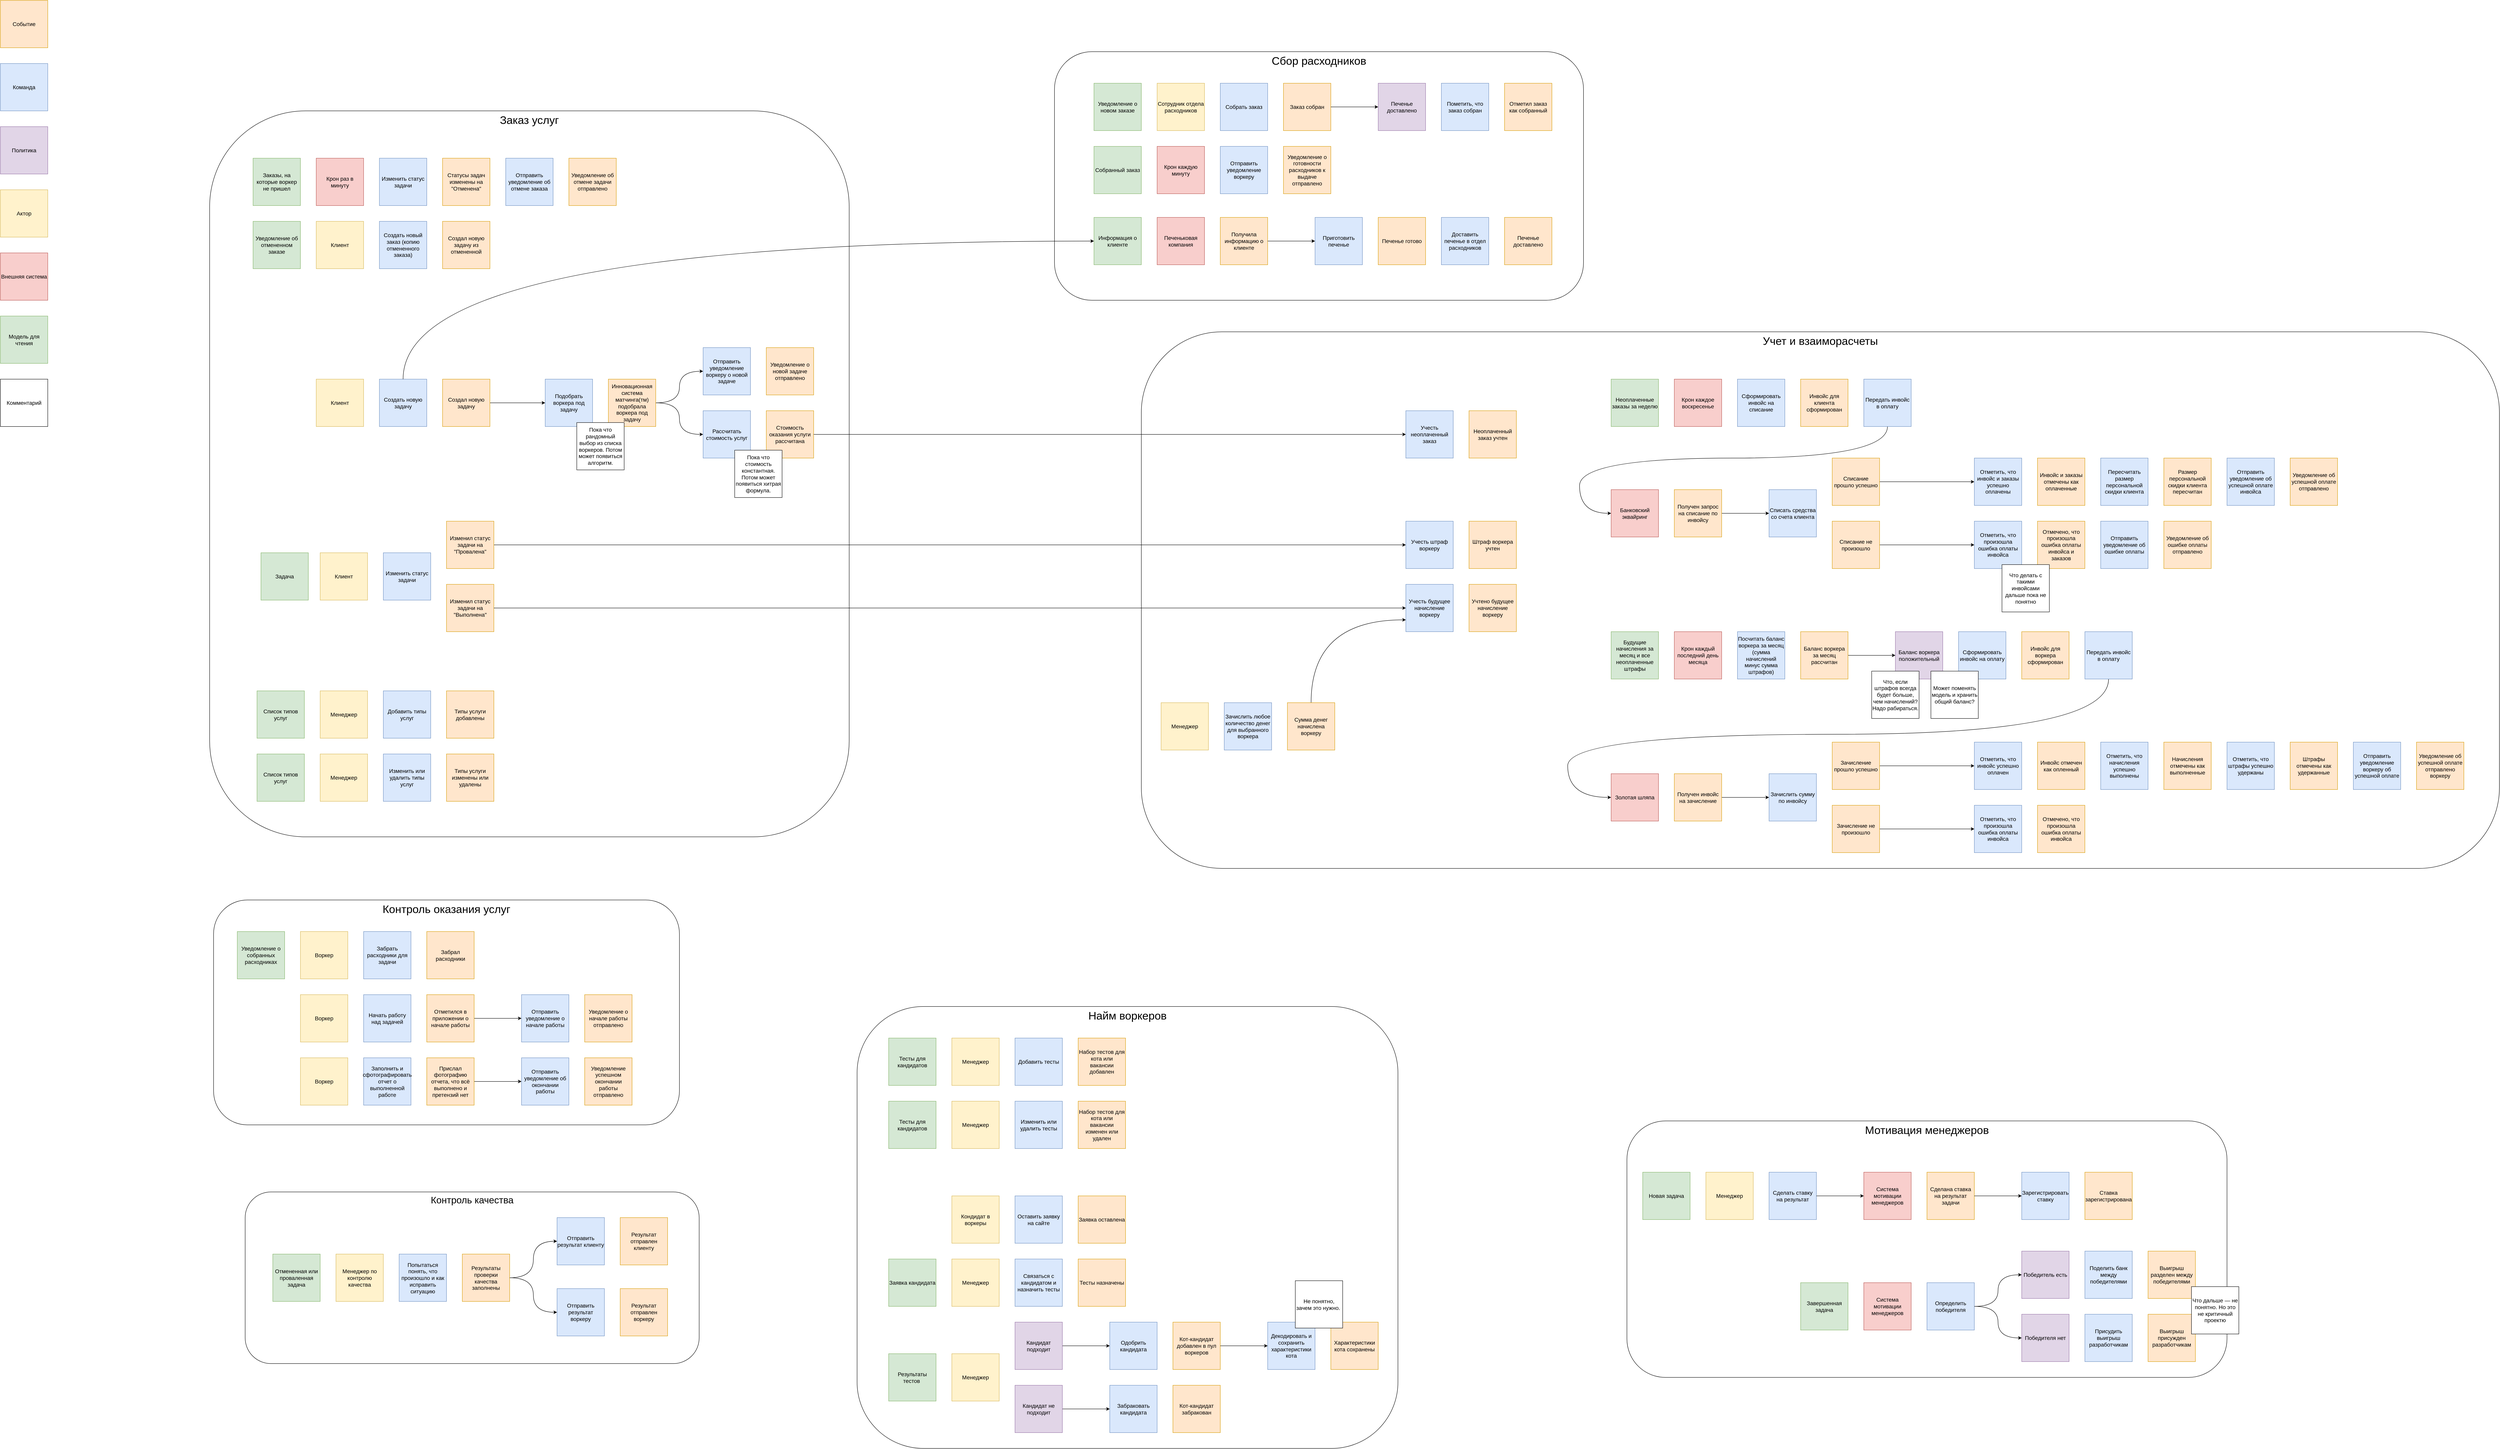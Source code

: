 <mxfile version="22.0.0" type="device">
  <diagram name="Page-1" id="rVJUQMfCGrhettZinFiM">
    <mxGraphModel dx="6840" dy="4587" grid="1" gridSize="10" guides="1" tooltips="1" connect="1" arrows="1" fold="1" page="1" pageScale="1" pageWidth="3300" pageHeight="2339" math="0" shadow="0">
      <root>
        <mxCell id="0" />
        <mxCell id="1" parent="0" />
        <mxCell id="aI61gSIGot1dSEf0Zvwf-266" value="Контроль оказания услуг" style="rounded=1;whiteSpace=wrap;html=1;verticalAlign=top;fontSize=28;" vertex="1" parent="1">
          <mxGeometry x="580" y="2320" width="1180" height="570" as="geometry" />
        </mxCell>
        <mxCell id="aI61gSIGot1dSEf0Zvwf-265" value="Заказ услуг" style="rounded=1;whiteSpace=wrap;html=1;verticalAlign=top;fontSize=28;" vertex="1" parent="1">
          <mxGeometry x="570" y="320" width="1620" height="1840" as="geometry" />
        </mxCell>
        <mxCell id="aI61gSIGot1dSEf0Zvwf-261" value="Учет и взаиморасчеты" style="rounded=1;whiteSpace=wrap;html=1;fontSize=28;verticalAlign=top;" vertex="1" parent="1">
          <mxGeometry x="2930" y="880" width="3440" height="1360" as="geometry" />
        </mxCell>
        <mxCell id="aI61gSIGot1dSEf0Zvwf-1" value="Событие" style="whiteSpace=wrap;html=1;aspect=fixed;fillColor=#ffe6cc;strokeColor=#d79b00;fontSize=14;" vertex="1" parent="1">
          <mxGeometry x="40" y="40" width="120" height="120" as="geometry" />
        </mxCell>
        <mxCell id="aI61gSIGot1dSEf0Zvwf-2" value="Команда" style="whiteSpace=wrap;html=1;aspect=fixed;fillColor=#dae8fc;strokeColor=#6c8ebf;fontSize=14;" vertex="1" parent="1">
          <mxGeometry x="40" y="200" width="120" height="120" as="geometry" />
        </mxCell>
        <mxCell id="aI61gSIGot1dSEf0Zvwf-3" value="Политика" style="whiteSpace=wrap;html=1;aspect=fixed;fillColor=#e1d5e7;strokeColor=#9673a6;fontSize=14;" vertex="1" parent="1">
          <mxGeometry x="40" y="360" width="120" height="120" as="geometry" />
        </mxCell>
        <mxCell id="aI61gSIGot1dSEf0Zvwf-4" value="Актор" style="whiteSpace=wrap;html=1;aspect=fixed;fillColor=#fff2cc;strokeColor=#d6b656;fontSize=14;" vertex="1" parent="1">
          <mxGeometry x="40" y="520" width="120" height="120" as="geometry" />
        </mxCell>
        <mxCell id="aI61gSIGot1dSEf0Zvwf-5" value="Внешняя система" style="whiteSpace=wrap;html=1;aspect=fixed;fillColor=#f8cecc;strokeColor=#b85450;fontSize=14;" vertex="1" parent="1">
          <mxGeometry x="40" y="680" width="120" height="120" as="geometry" />
        </mxCell>
        <mxCell id="aI61gSIGot1dSEf0Zvwf-6" value="Модель для чтения" style="whiteSpace=wrap;html=1;aspect=fixed;fontSize=14;fillColor=#d5e8d4;strokeColor=#82b366;" vertex="1" parent="1">
          <mxGeometry x="40" y="840" width="120" height="120" as="geometry" />
        </mxCell>
        <mxCell id="aI61gSIGot1dSEf0Zvwf-7" value="Комментарий" style="whiteSpace=wrap;html=1;aspect=fixed;fontSize=14;" vertex="1" parent="1">
          <mxGeometry x="40" y="1000" width="120" height="120" as="geometry" />
        </mxCell>
        <mxCell id="aI61gSIGot1dSEf0Zvwf-35" style="edgeStyle=orthogonalEdgeStyle;curved=1;rounded=0;orthogonalLoop=1;jettySize=auto;html=1;exitX=1;exitY=0.5;exitDx=0;exitDy=0;entryX=0;entryY=0.5;entryDx=0;entryDy=0;" edge="1" parent="1" source="aI61gSIGot1dSEf0Zvwf-8" target="aI61gSIGot1dSEf0Zvwf-87">
          <mxGeometry relative="1" as="geometry">
            <mxPoint x="950" y="1010" as="targetPoint" />
          </mxGeometry>
        </mxCell>
        <mxCell id="aI61gSIGot1dSEf0Zvwf-8" value="Создал новую задачу" style="whiteSpace=wrap;html=1;aspect=fixed;fillColor=#ffe6cc;strokeColor=#d79b00;fontSize=14;" vertex="1" parent="1">
          <mxGeometry x="1160" y="1000" width="120" height="120" as="geometry" />
        </mxCell>
        <mxCell id="aI61gSIGot1dSEf0Zvwf-9" value="Клиент" style="whiteSpace=wrap;html=1;aspect=fixed;fillColor=#fff2cc;strokeColor=#d6b656;fontSize=14;" vertex="1" parent="1">
          <mxGeometry x="840" y="1000" width="120" height="120" as="geometry" />
        </mxCell>
        <mxCell id="aI61gSIGot1dSEf0Zvwf-10" value="Изменил статус задачи на &quot;Выполнена&quot;" style="whiteSpace=wrap;html=1;aspect=fixed;fillColor=#ffe6cc;strokeColor=#d79b00;fontSize=14;" vertex="1" parent="1">
          <mxGeometry x="1170" y="1520" width="120" height="120" as="geometry" />
        </mxCell>
        <mxCell id="aI61gSIGot1dSEf0Zvwf-11" value="Статусы задач изменены на &quot;Отменена&quot;" style="whiteSpace=wrap;html=1;aspect=fixed;fillColor=#ffe6cc;strokeColor=#d79b00;fontSize=14;" vertex="1" parent="1">
          <mxGeometry x="1160" y="440" width="120" height="120" as="geometry" />
        </mxCell>
        <mxCell id="aI61gSIGot1dSEf0Zvwf-40" style="edgeStyle=orthogonalEdgeStyle;curved=1;rounded=0;orthogonalLoop=1;jettySize=auto;html=1;exitX=1;exitY=0.5;exitDx=0;exitDy=0;" edge="1" parent="1" source="aI61gSIGot1dSEf0Zvwf-12" target="aI61gSIGot1dSEf0Zvwf-143">
          <mxGeometry relative="1" as="geometry">
            <mxPoint x="1550" y="1420" as="targetPoint" />
            <Array as="points">
              <mxPoint x="1860" y="1420" />
              <mxPoint x="1860" y="1420" />
            </Array>
          </mxGeometry>
        </mxCell>
        <mxCell id="aI61gSIGot1dSEf0Zvwf-12" value="Изменил статус задачи на &quot;Провалена&quot;" style="whiteSpace=wrap;html=1;aspect=fixed;fillColor=#ffe6cc;strokeColor=#d79b00;fontSize=14;" vertex="1" parent="1">
          <mxGeometry x="1170" y="1360" width="120" height="120" as="geometry" />
        </mxCell>
        <mxCell id="aI61gSIGot1dSEf0Zvwf-136" style="edgeStyle=orthogonalEdgeStyle;curved=1;rounded=0;orthogonalLoop=1;jettySize=auto;html=1;" edge="1" parent="1" source="aI61gSIGot1dSEf0Zvwf-13" target="aI61gSIGot1dSEf0Zvwf-95">
          <mxGeometry relative="1" as="geometry" />
        </mxCell>
        <mxCell id="aI61gSIGot1dSEf0Zvwf-137" style="edgeStyle=orthogonalEdgeStyle;curved=1;rounded=0;orthogonalLoop=1;jettySize=auto;html=1;" edge="1" parent="1" source="aI61gSIGot1dSEf0Zvwf-13" target="aI61gSIGot1dSEf0Zvwf-88">
          <mxGeometry relative="1" as="geometry" />
        </mxCell>
        <mxCell id="aI61gSIGot1dSEf0Zvwf-13" value="Инновационная система матчинга(тм) подобрала воркера под задачу" style="whiteSpace=wrap;html=1;aspect=fixed;fillColor=#ffe6cc;strokeColor=#d79b00;fontSize=14;" vertex="1" parent="1">
          <mxGeometry x="1580" y="1000" width="120" height="120" as="geometry" />
        </mxCell>
        <mxCell id="aI61gSIGot1dSEf0Zvwf-15" value="Стоимость оказания услуги рассчитана" style="whiteSpace=wrap;html=1;aspect=fixed;fillColor=#ffe6cc;strokeColor=#d79b00;fontSize=14;" vertex="1" parent="1">
          <mxGeometry x="1980" y="1080" width="120" height="120" as="geometry" />
        </mxCell>
        <mxCell id="aI61gSIGot1dSEf0Zvwf-16" value="Воркер" style="whiteSpace=wrap;html=1;aspect=fixed;fillColor=#fff2cc;strokeColor=#d6b656;fontSize=14;" vertex="1" parent="1">
          <mxGeometry x="800" y="2560" width="120" height="120" as="geometry" />
        </mxCell>
        <mxCell id="aI61gSIGot1dSEf0Zvwf-133" style="edgeStyle=orthogonalEdgeStyle;curved=1;rounded=0;orthogonalLoop=1;jettySize=auto;html=1;entryX=0;entryY=0.5;entryDx=0;entryDy=0;" edge="1" parent="1" source="aI61gSIGot1dSEf0Zvwf-21" target="aI61gSIGot1dSEf0Zvwf-132">
          <mxGeometry relative="1" as="geometry" />
        </mxCell>
        <mxCell id="aI61gSIGot1dSEf0Zvwf-21" value="Отметился в приложении о начале работы" style="whiteSpace=wrap;html=1;aspect=fixed;fillColor=#ffe6cc;strokeColor=#d79b00;fontSize=14;" vertex="1" parent="1">
          <mxGeometry x="1120" y="2560" width="120" height="120" as="geometry" />
        </mxCell>
        <mxCell id="aI61gSIGot1dSEf0Zvwf-135" style="edgeStyle=orthogonalEdgeStyle;curved=1;rounded=0;orthogonalLoop=1;jettySize=auto;html=1;entryX=0;entryY=0.5;entryDx=0;entryDy=0;" edge="1" parent="1" source="aI61gSIGot1dSEf0Zvwf-22" target="aI61gSIGot1dSEf0Zvwf-134">
          <mxGeometry relative="1" as="geometry" />
        </mxCell>
        <mxCell id="aI61gSIGot1dSEf0Zvwf-22" value="Прислал фотографию отчета, что всё выполнено и претензий нет" style="whiteSpace=wrap;html=1;aspect=fixed;fillColor=#ffe6cc;strokeColor=#d79b00;fontSize=14;" vertex="1" parent="1">
          <mxGeometry x="1120" y="2720" width="120" height="120" as="geometry" />
        </mxCell>
        <mxCell id="aI61gSIGot1dSEf0Zvwf-24" value="Неоплаченный заказ учтен" style="whiteSpace=wrap;html=1;aspect=fixed;fillColor=#ffe6cc;strokeColor=#d79b00;fontSize=14;" vertex="1" parent="1">
          <mxGeometry x="3760" y="1080" width="120" height="120" as="geometry" />
        </mxCell>
        <mxCell id="aI61gSIGot1dSEf0Zvwf-25" value="Создал новую задачу из отмененной" style="whiteSpace=wrap;html=1;aspect=fixed;fillColor=#ffe6cc;strokeColor=#d79b00;fontSize=14;" vertex="1" parent="1">
          <mxGeometry x="1160" y="600" width="120" height="120" as="geometry" />
        </mxCell>
        <mxCell id="aI61gSIGot1dSEf0Zvwf-27" value="Крон раз в минуту" style="whiteSpace=wrap;html=1;aspect=fixed;fillColor=#f8cecc;strokeColor=#b85450;fontSize=14;" vertex="1" parent="1">
          <mxGeometry x="840" y="440" width="120" height="120" as="geometry" />
        </mxCell>
        <mxCell id="aI61gSIGot1dSEf0Zvwf-29" value="Заказы, на которые воркер не пришел" style="whiteSpace=wrap;html=1;aspect=fixed;fillColor=#d5e8d4;strokeColor=#82b366;fontSize=14;" vertex="1" parent="1">
          <mxGeometry x="680" y="440" width="120" height="120" as="geometry" />
        </mxCell>
        <mxCell id="aI61gSIGot1dSEf0Zvwf-38" value="Учтено будущее начисление воркеру" style="whiteSpace=wrap;html=1;aspect=fixed;fillColor=#ffe6cc;strokeColor=#d79b00;fontSize=14;" vertex="1" parent="1">
          <mxGeometry x="3760" y="1520" width="120" height="120" as="geometry" />
        </mxCell>
        <mxCell id="aI61gSIGot1dSEf0Zvwf-39" value="Штраф воркера учтен" style="whiteSpace=wrap;html=1;aspect=fixed;fillColor=#ffe6cc;strokeColor=#d79b00;fontSize=14;" vertex="1" parent="1">
          <mxGeometry x="3760" y="1360" width="120" height="120" as="geometry" />
        </mxCell>
        <mxCell id="aI61gSIGot1dSEf0Zvwf-42" value="Уведомление о начале работы отправлено" style="whiteSpace=wrap;html=1;aspect=fixed;fillColor=#ffe6cc;strokeColor=#d79b00;fontSize=14;" vertex="1" parent="1">
          <mxGeometry x="1520" y="2560" width="120" height="120" as="geometry" />
        </mxCell>
        <mxCell id="aI61gSIGot1dSEf0Zvwf-43" value="Уведомление успешном окончании работы отправлено" style="whiteSpace=wrap;html=1;aspect=fixed;fillColor=#ffe6cc;strokeColor=#d79b00;fontSize=14;" vertex="1" parent="1">
          <mxGeometry x="1520" y="2720" width="120" height="120" as="geometry" />
        </mxCell>
        <mxCell id="aI61gSIGot1dSEf0Zvwf-44" value="Уведомление об отмене задачи отправлено" style="whiteSpace=wrap;html=1;aspect=fixed;fillColor=#ffe6cc;strokeColor=#d79b00;fontSize=14;" vertex="1" parent="1">
          <mxGeometry x="1480" y="440" width="120" height="120" as="geometry" />
        </mxCell>
        <mxCell id="aI61gSIGot1dSEf0Zvwf-49" value="Крон каждое воскресенье" style="whiteSpace=wrap;html=1;aspect=fixed;fillColor=#f8cecc;strokeColor=#b85450;fontSize=14;" vertex="1" parent="1">
          <mxGeometry x="4280" y="1000" width="120" height="120" as="geometry" />
        </mxCell>
        <mxCell id="aI61gSIGot1dSEf0Zvwf-50" value="Инвойс для клиента сформирован" style="whiteSpace=wrap;html=1;aspect=fixed;fillColor=#ffe6cc;strokeColor=#d79b00;fontSize=14;" vertex="1" parent="1">
          <mxGeometry x="4600" y="1000" width="120" height="120" as="geometry" />
        </mxCell>
        <mxCell id="aI61gSIGot1dSEf0Zvwf-54" value="Уведомление об успешной оплате отправлено" style="whiteSpace=wrap;html=1;aspect=fixed;fillColor=#ffe6cc;strokeColor=#d79b00;fontSize=14;" vertex="1" parent="1">
          <mxGeometry x="5840" y="1200" width="120" height="120" as="geometry" />
        </mxCell>
        <mxCell id="aI61gSIGot1dSEf0Zvwf-57" value="Размер персональной скидки клиента пересчитан" style="whiteSpace=wrap;html=1;aspect=fixed;fillColor=#ffe6cc;strokeColor=#d79b00;fontSize=14;" vertex="1" parent="1">
          <mxGeometry x="5520" y="1200" width="120" height="120" as="geometry" />
        </mxCell>
        <mxCell id="aI61gSIGot1dSEf0Zvwf-58" value="Крон каждый последний день месяца" style="whiteSpace=wrap;html=1;aspect=fixed;fillColor=#f8cecc;strokeColor=#b85450;fontSize=14;" vertex="1" parent="1">
          <mxGeometry x="4280" y="1640" width="120" height="120" as="geometry" />
        </mxCell>
        <mxCell id="aI61gSIGot1dSEf0Zvwf-59" value="Инвойс для воркера сформирован" style="whiteSpace=wrap;html=1;aspect=fixed;fillColor=#ffe6cc;strokeColor=#d79b00;fontSize=14;" vertex="1" parent="1">
          <mxGeometry x="5160" y="1640" width="120" height="120" as="geometry" />
        </mxCell>
        <mxCell id="aI61gSIGot1dSEf0Zvwf-176" style="edgeStyle=orthogonalEdgeStyle;curved=1;rounded=0;orthogonalLoop=1;jettySize=auto;html=1;" edge="1" parent="1" source="aI61gSIGot1dSEf0Zvwf-60" target="aI61gSIGot1dSEf0Zvwf-175">
          <mxGeometry relative="1" as="geometry" />
        </mxCell>
        <mxCell id="aI61gSIGot1dSEf0Zvwf-60" value="Получен инвойс на зачисление" style="whiteSpace=wrap;html=1;aspect=fixed;fillColor=#ffe6cc;strokeColor=#d79b00;fontSize=14;" vertex="1" parent="1">
          <mxGeometry x="4280" y="2000" width="120" height="120" as="geometry" />
        </mxCell>
        <mxCell id="aI61gSIGot1dSEf0Zvwf-159" style="edgeStyle=orthogonalEdgeStyle;curved=1;rounded=0;orthogonalLoop=1;jettySize=auto;html=1;" edge="1" parent="1" source="aI61gSIGot1dSEf0Zvwf-61" target="aI61gSIGot1dSEf0Zvwf-155">
          <mxGeometry relative="1" as="geometry" />
        </mxCell>
        <mxCell id="aI61gSIGot1dSEf0Zvwf-61" value="Списание прошло успешно" style="whiteSpace=wrap;html=1;aspect=fixed;fillColor=#ffe6cc;strokeColor=#d79b00;fontSize=14;" vertex="1" parent="1">
          <mxGeometry x="4680" y="1200" width="120" height="120" as="geometry" />
        </mxCell>
        <mxCell id="aI61gSIGot1dSEf0Zvwf-164" style="edgeStyle=orthogonalEdgeStyle;curved=1;rounded=0;orthogonalLoop=1;jettySize=auto;html=1;" edge="1" parent="1" source="aI61gSIGot1dSEf0Zvwf-62" target="aI61gSIGot1dSEf0Zvwf-160">
          <mxGeometry relative="1" as="geometry" />
        </mxCell>
        <mxCell id="aI61gSIGot1dSEf0Zvwf-62" value="Списание не произошло" style="whiteSpace=wrap;html=1;aspect=fixed;fillColor=#ffe6cc;strokeColor=#d79b00;fontSize=14;" vertex="1" parent="1">
          <mxGeometry x="4680" y="1360" width="120" height="120" as="geometry" />
        </mxCell>
        <mxCell id="aI61gSIGot1dSEf0Zvwf-64" value="Начисления отмечены как выполненные" style="whiteSpace=wrap;html=1;aspect=fixed;fillColor=#ffe6cc;strokeColor=#d79b00;fontSize=14;" vertex="1" parent="1">
          <mxGeometry x="5520" y="1920" width="120" height="120" as="geometry" />
        </mxCell>
        <mxCell id="aI61gSIGot1dSEf0Zvwf-65" value="Инвойс отмечен как опленный" style="whiteSpace=wrap;html=1;aspect=fixed;fillColor=#ffe6cc;strokeColor=#d79b00;fontSize=14;" vertex="1" parent="1">
          <mxGeometry x="5200" y="1920" width="120" height="120" as="geometry" />
        </mxCell>
        <mxCell id="aI61gSIGot1dSEf0Zvwf-66" value="Уведомление об успешной оплате отправлено воркеру" style="whiteSpace=wrap;html=1;aspect=fixed;fillColor=#ffe6cc;strokeColor=#d79b00;fontSize=14;" vertex="1" parent="1">
          <mxGeometry x="6160" y="1920" width="120" height="120" as="geometry" />
        </mxCell>
        <mxCell id="aI61gSIGot1dSEf0Zvwf-67" value="Штрафы отмечены как удержанные" style="whiteSpace=wrap;html=1;aspect=fixed;fillColor=#ffe6cc;strokeColor=#d79b00;fontSize=14;" vertex="1" parent="1">
          <mxGeometry x="5840" y="1920" width="120" height="120" as="geometry" />
        </mxCell>
        <mxCell id="aI61gSIGot1dSEf0Zvwf-69" value="Менеджер" style="whiteSpace=wrap;html=1;aspect=fixed;fillColor=#fff2cc;strokeColor=#d6b656;fontSize=14;" vertex="1" parent="1">
          <mxGeometry x="850" y="1790" width="120" height="120" as="geometry" />
        </mxCell>
        <mxCell id="aI61gSIGot1dSEf0Zvwf-71" value="Типы услуги добавлены" style="whiteSpace=wrap;html=1;aspect=fixed;fillColor=#ffe6cc;strokeColor=#d79b00;fontSize=14;" vertex="1" parent="1">
          <mxGeometry x="1170" y="1790" width="120" height="120" as="geometry" />
        </mxCell>
        <mxCell id="aI61gSIGot1dSEf0Zvwf-72" value="Типы услуги изменены или удалены" style="whiteSpace=wrap;html=1;aspect=fixed;fillColor=#ffe6cc;strokeColor=#d79b00;fontSize=14;" vertex="1" parent="1">
          <mxGeometry x="1170" y="1950" width="120" height="120" as="geometry" />
        </mxCell>
        <mxCell id="aI61gSIGot1dSEf0Zvwf-78" style="edgeStyle=orthogonalEdgeStyle;curved=1;rounded=0;orthogonalLoop=1;jettySize=auto;html=1;entryX=0;entryY=0.75;entryDx=0;entryDy=0;exitX=0.5;exitY=0;exitDx=0;exitDy=0;" edge="1" parent="1" source="aI61gSIGot1dSEf0Zvwf-77" target="aI61gSIGot1dSEf0Zvwf-144">
          <mxGeometry relative="1" as="geometry">
            <Array as="points">
              <mxPoint x="3360" y="1610" />
            </Array>
          </mxGeometry>
        </mxCell>
        <mxCell id="aI61gSIGot1dSEf0Zvwf-77" value="Сумма денег начислена воркеру" style="whiteSpace=wrap;html=1;aspect=fixed;fillColor=#ffe6cc;strokeColor=#d79b00;fontSize=14;" vertex="1" parent="1">
          <mxGeometry x="3300" y="1820" width="120" height="120" as="geometry" />
        </mxCell>
        <mxCell id="aI61gSIGot1dSEf0Zvwf-86" value="Создать новую задачу" style="whiteSpace=wrap;html=1;aspect=fixed;fillColor=#dae8fc;strokeColor=#6c8ebf;fontSize=14;" vertex="1" parent="1">
          <mxGeometry x="1000" y="1000" width="120" height="120" as="geometry" />
        </mxCell>
        <mxCell id="aI61gSIGot1dSEf0Zvwf-87" value="Подобрать воркера под задачу" style="whiteSpace=wrap;html=1;aspect=fixed;fillColor=#dae8fc;strokeColor=#6c8ebf;fontSize=14;" vertex="1" parent="1">
          <mxGeometry x="1420" y="1000" width="120" height="120" as="geometry" />
        </mxCell>
        <mxCell id="aI61gSIGot1dSEf0Zvwf-17" value="Пока что рандомный выбор из списка воркеров. Потом может появиться алгоритм." style="whiteSpace=wrap;html=1;aspect=fixed;fontSize=14;" vertex="1" parent="1">
          <mxGeometry x="1500" y="1110" width="120" height="120" as="geometry" />
        </mxCell>
        <mxCell id="aI61gSIGot1dSEf0Zvwf-88" value="Рассчитать стоимость услуг" style="whiteSpace=wrap;html=1;aspect=fixed;fillColor=#dae8fc;strokeColor=#6c8ebf;fontSize=14;" vertex="1" parent="1">
          <mxGeometry x="1820" y="1080" width="120" height="120" as="geometry" />
        </mxCell>
        <mxCell id="aI61gSIGot1dSEf0Zvwf-18" value="Пока что стоимость константная. Потом может появиться хитрая формула." style="whiteSpace=wrap;html=1;aspect=fixed;fontSize=14;" vertex="1" parent="1">
          <mxGeometry x="1900" y="1180" width="120" height="120" as="geometry" />
        </mxCell>
        <mxCell id="aI61gSIGot1dSEf0Zvwf-89" value="Клиент" style="whiteSpace=wrap;html=1;aspect=fixed;fillColor=#fff2cc;strokeColor=#d6b656;fontSize=14;" vertex="1" parent="1">
          <mxGeometry x="840" y="600" width="120" height="120" as="geometry" />
        </mxCell>
        <mxCell id="aI61gSIGot1dSEf0Zvwf-91" value="Создать новый заказ (копию отмененного заказа)" style="whiteSpace=wrap;html=1;aspect=fixed;fillColor=#dae8fc;strokeColor=#6c8ebf;fontSize=14;" vertex="1" parent="1">
          <mxGeometry x="1000" y="600" width="120" height="120" as="geometry" />
        </mxCell>
        <mxCell id="aI61gSIGot1dSEf0Zvwf-92" value="Изменить статус задачи" style="whiteSpace=wrap;html=1;aspect=fixed;fillColor=#dae8fc;strokeColor=#6c8ebf;fontSize=14;" vertex="1" parent="1">
          <mxGeometry x="1010" y="1440" width="120" height="120" as="geometry" />
        </mxCell>
        <mxCell id="aI61gSIGot1dSEf0Zvwf-94" value="Клиент" style="whiteSpace=wrap;html=1;aspect=fixed;fillColor=#fff2cc;strokeColor=#d6b656;fontSize=14;" vertex="1" parent="1">
          <mxGeometry x="850" y="1440" width="120" height="120" as="geometry" />
        </mxCell>
        <mxCell id="aI61gSIGot1dSEf0Zvwf-95" value="Отправить уведомление воркеру о новой задаче" style="whiteSpace=wrap;html=1;aspect=fixed;fillColor=#dae8fc;strokeColor=#6c8ebf;fontSize=14;" vertex="1" parent="1">
          <mxGeometry x="1820" y="920" width="120" height="120" as="geometry" />
        </mxCell>
        <mxCell id="aI61gSIGot1dSEf0Zvwf-96" value="Уведомление о новой задаче отправлено" style="whiteSpace=wrap;html=1;aspect=fixed;fillColor=#ffe6cc;strokeColor=#d79b00;fontSize=14;" vertex="1" parent="1">
          <mxGeometry x="1980" y="920" width="120" height="120" as="geometry" />
        </mxCell>
        <mxCell id="aI61gSIGot1dSEf0Zvwf-124" value="Уведомление о собранных расходниках" style="whiteSpace=wrap;html=1;aspect=fixed;fontSize=14;fillColor=#d5e8d4;strokeColor=#82b366;" vertex="1" parent="1">
          <mxGeometry x="640" y="2400" width="120" height="120" as="geometry" />
        </mxCell>
        <mxCell id="aI61gSIGot1dSEf0Zvwf-125" value="Воркер" style="whiteSpace=wrap;html=1;aspect=fixed;fillColor=#fff2cc;strokeColor=#d6b656;fontSize=14;" vertex="1" parent="1">
          <mxGeometry x="800" y="2400" width="120" height="120" as="geometry" />
        </mxCell>
        <mxCell id="aI61gSIGot1dSEf0Zvwf-126" value="Забрать расходники для задачи" style="whiteSpace=wrap;html=1;aspect=fixed;fillColor=#dae8fc;strokeColor=#6c8ebf;fontSize=14;" vertex="1" parent="1">
          <mxGeometry x="960" y="2400" width="120" height="120" as="geometry" />
        </mxCell>
        <mxCell id="aI61gSIGot1dSEf0Zvwf-127" value="Забрал расходники" style="whiteSpace=wrap;html=1;aspect=fixed;fillColor=#ffe6cc;strokeColor=#d79b00;fontSize=14;" vertex="1" parent="1">
          <mxGeometry x="1120" y="2400" width="120" height="120" as="geometry" />
        </mxCell>
        <mxCell id="aI61gSIGot1dSEf0Zvwf-129" value="Начать работу над задачей" style="whiteSpace=wrap;html=1;aspect=fixed;fillColor=#dae8fc;strokeColor=#6c8ebf;fontSize=14;" vertex="1" parent="1">
          <mxGeometry x="960" y="2560" width="120" height="120" as="geometry" />
        </mxCell>
        <mxCell id="aI61gSIGot1dSEf0Zvwf-130" value="Воркер" style="whiteSpace=wrap;html=1;aspect=fixed;fillColor=#fff2cc;strokeColor=#d6b656;fontSize=14;" vertex="1" parent="1">
          <mxGeometry x="800" y="2720" width="120" height="120" as="geometry" />
        </mxCell>
        <mxCell id="aI61gSIGot1dSEf0Zvwf-131" value="Заполнить и сфотографировать отчет о выполненной работе" style="whiteSpace=wrap;html=1;aspect=fixed;fillColor=#dae8fc;strokeColor=#6c8ebf;fontSize=14;" vertex="1" parent="1">
          <mxGeometry x="960" y="2720" width="120" height="120" as="geometry" />
        </mxCell>
        <mxCell id="aI61gSIGot1dSEf0Zvwf-132" value="Отправить уведомление о начале работы" style="whiteSpace=wrap;html=1;aspect=fixed;fillColor=#dae8fc;strokeColor=#6c8ebf;fontSize=14;" vertex="1" parent="1">
          <mxGeometry x="1360" y="2560" width="120" height="120" as="geometry" />
        </mxCell>
        <mxCell id="aI61gSIGot1dSEf0Zvwf-134" value="Отправить уведомление об окончании работы" style="whiteSpace=wrap;html=1;aspect=fixed;fillColor=#dae8fc;strokeColor=#6c8ebf;fontSize=14;" vertex="1" parent="1">
          <mxGeometry x="1360" y="2720" width="120" height="120" as="geometry" />
        </mxCell>
        <mxCell id="aI61gSIGot1dSEf0Zvwf-138" value="Уведомление об отмененном заказе" style="whiteSpace=wrap;html=1;aspect=fixed;fontSize=14;fillColor=#d5e8d4;strokeColor=#82b366;" vertex="1" parent="1">
          <mxGeometry x="680" y="600" width="120" height="120" as="geometry" />
        </mxCell>
        <mxCell id="aI61gSIGot1dSEf0Zvwf-139" value="Изменить статус задачи" style="whiteSpace=wrap;html=1;aspect=fixed;fillColor=#dae8fc;strokeColor=#6c8ebf;fontSize=14;" vertex="1" parent="1">
          <mxGeometry x="1000" y="440" width="120" height="120" as="geometry" />
        </mxCell>
        <mxCell id="aI61gSIGot1dSEf0Zvwf-140" value="Отправить уведомление об отмене заказа" style="whiteSpace=wrap;html=1;aspect=fixed;fillColor=#dae8fc;strokeColor=#6c8ebf;fontSize=14;" vertex="1" parent="1">
          <mxGeometry x="1320" y="440" width="120" height="120" as="geometry" />
        </mxCell>
        <mxCell id="aI61gSIGot1dSEf0Zvwf-143" value="Учесть штраф воркеру" style="whiteSpace=wrap;html=1;aspect=fixed;fillColor=#dae8fc;strokeColor=#6c8ebf;fontSize=14;" vertex="1" parent="1">
          <mxGeometry x="3600" y="1360" width="120" height="120" as="geometry" />
        </mxCell>
        <mxCell id="aI61gSIGot1dSEf0Zvwf-145" value="" style="edgeStyle=orthogonalEdgeStyle;curved=1;rounded=0;orthogonalLoop=1;jettySize=auto;html=1;entryX=0;entryY=0.5;entryDx=0;entryDy=0;exitX=1;exitY=0.5;exitDx=0;exitDy=0;" edge="1" parent="1" source="aI61gSIGot1dSEf0Zvwf-10" target="aI61gSIGot1dSEf0Zvwf-144">
          <mxGeometry relative="1" as="geometry">
            <mxPoint x="860" y="1640" as="sourcePoint" />
            <mxPoint x="1840" y="1820" as="targetPoint" />
          </mxGeometry>
        </mxCell>
        <mxCell id="aI61gSIGot1dSEf0Zvwf-144" value="Учесть будущее начисление воркеру" style="whiteSpace=wrap;html=1;aspect=fixed;fillColor=#dae8fc;strokeColor=#6c8ebf;fontSize=14;" vertex="1" parent="1">
          <mxGeometry x="3600" y="1520" width="120" height="120" as="geometry" />
        </mxCell>
        <mxCell id="aI61gSIGot1dSEf0Zvwf-147" value="" style="edgeStyle=orthogonalEdgeStyle;curved=1;rounded=0;orthogonalLoop=1;jettySize=auto;html=1;entryX=0;entryY=0.5;entryDx=0;entryDy=0;exitX=1;exitY=0.5;exitDx=0;exitDy=0;" edge="1" parent="1" source="aI61gSIGot1dSEf0Zvwf-15" target="aI61gSIGot1dSEf0Zvwf-146">
          <mxGeometry relative="1" as="geometry">
            <mxPoint x="1730" y="1140" as="sourcePoint" />
            <mxPoint x="2440" y="1140" as="targetPoint" />
            <Array as="points" />
          </mxGeometry>
        </mxCell>
        <mxCell id="aI61gSIGot1dSEf0Zvwf-146" value="Учесть неоплаченный заказ" style="whiteSpace=wrap;html=1;aspect=fixed;fillColor=#dae8fc;strokeColor=#6c8ebf;fontSize=14;" vertex="1" parent="1">
          <mxGeometry x="3600" y="1080" width="120" height="120" as="geometry" />
        </mxCell>
        <mxCell id="aI61gSIGot1dSEf0Zvwf-148" value="Сформировать инвойс на списание" style="whiteSpace=wrap;html=1;aspect=fixed;fillColor=#dae8fc;strokeColor=#6c8ebf;fontSize=14;" vertex="1" parent="1">
          <mxGeometry x="4440" y="1000" width="120" height="120" as="geometry" />
        </mxCell>
        <mxCell id="aI61gSIGot1dSEf0Zvwf-171" style="edgeStyle=orthogonalEdgeStyle;curved=1;rounded=0;orthogonalLoop=1;jettySize=auto;html=1;entryX=0;entryY=0.5;entryDx=0;entryDy=0;exitX=0.5;exitY=1;exitDx=0;exitDy=0;" edge="1" parent="1" source="aI61gSIGot1dSEf0Zvwf-149" target="aI61gSIGot1dSEf0Zvwf-152">
          <mxGeometry relative="1" as="geometry">
            <Array as="points">
              <mxPoint x="4820" y="1200" />
              <mxPoint x="4040" y="1200" />
              <mxPoint x="4040" y="1340" />
            </Array>
          </mxGeometry>
        </mxCell>
        <mxCell id="aI61gSIGot1dSEf0Zvwf-149" value="Передать инвойс в оплату" style="whiteSpace=wrap;html=1;aspect=fixed;fillColor=#dae8fc;strokeColor=#6c8ebf;fontSize=14;" vertex="1" parent="1">
          <mxGeometry x="4760" y="1000" width="120" height="120" as="geometry" />
        </mxCell>
        <mxCell id="aI61gSIGot1dSEf0Zvwf-150" value="Неоплаченные заказы за неделю" style="whiteSpace=wrap;html=1;aspect=fixed;fontSize=14;fillColor=#d5e8d4;strokeColor=#82b366;" vertex="1" parent="1">
          <mxGeometry x="4120" y="1000" width="120" height="120" as="geometry" />
        </mxCell>
        <mxCell id="aI61gSIGot1dSEf0Zvwf-152" value="Банковский эквайринг" style="whiteSpace=wrap;html=1;aspect=fixed;fillColor=#f8cecc;strokeColor=#b85450;fontSize=14;" vertex="1" parent="1">
          <mxGeometry x="4120" y="1280" width="120" height="120" as="geometry" />
        </mxCell>
        <mxCell id="aI61gSIGot1dSEf0Zvwf-174" style="edgeStyle=orthogonalEdgeStyle;curved=1;rounded=0;orthogonalLoop=1;jettySize=auto;html=1;" edge="1" parent="1" source="aI61gSIGot1dSEf0Zvwf-153" target="aI61gSIGot1dSEf0Zvwf-154">
          <mxGeometry relative="1" as="geometry" />
        </mxCell>
        <mxCell id="aI61gSIGot1dSEf0Zvwf-153" value="Получен запрос на списание по инвойсу" style="whiteSpace=wrap;html=1;aspect=fixed;fillColor=#ffe6cc;strokeColor=#d79b00;fontSize=14;" vertex="1" parent="1">
          <mxGeometry x="4280" y="1280" width="120" height="120" as="geometry" />
        </mxCell>
        <mxCell id="aI61gSIGot1dSEf0Zvwf-154" value="Списать средства со счета клиента" style="whiteSpace=wrap;html=1;aspect=fixed;fillColor=#dae8fc;strokeColor=#6c8ebf;fontSize=14;" vertex="1" parent="1">
          <mxGeometry x="4520" y="1280" width="120" height="120" as="geometry" />
        </mxCell>
        <mxCell id="aI61gSIGot1dSEf0Zvwf-155" value="Отметить, что инвойс и заказы успешно оплачены" style="whiteSpace=wrap;html=1;aspect=fixed;fillColor=#dae8fc;strokeColor=#6c8ebf;fontSize=14;" vertex="1" parent="1">
          <mxGeometry x="5040" y="1200" width="120" height="120" as="geometry" />
        </mxCell>
        <mxCell id="aI61gSIGot1dSEf0Zvwf-156" value="Инвойс и заказы отмечены как оплаченные" style="whiteSpace=wrap;html=1;aspect=fixed;fillColor=#ffe6cc;strokeColor=#d79b00;fontSize=14;" vertex="1" parent="1">
          <mxGeometry x="5200" y="1200" width="120" height="120" as="geometry" />
        </mxCell>
        <mxCell id="aI61gSIGot1dSEf0Zvwf-157" value="Пересчитать размер персональной скидки клиента" style="whiteSpace=wrap;html=1;aspect=fixed;fillColor=#dae8fc;strokeColor=#6c8ebf;fontSize=14;" vertex="1" parent="1">
          <mxGeometry x="5360" y="1200" width="120" height="120" as="geometry" />
        </mxCell>
        <mxCell id="aI61gSIGot1dSEf0Zvwf-158" value="Отправить уведомление об успешной оплате инвойса" style="whiteSpace=wrap;html=1;aspect=fixed;fillColor=#dae8fc;strokeColor=#6c8ebf;fontSize=14;" vertex="1" parent="1">
          <mxGeometry x="5680" y="1200" width="120" height="120" as="geometry" />
        </mxCell>
        <mxCell id="aI61gSIGot1dSEf0Zvwf-160" value="Отметить, что произошла ошибка оплаты инвойса" style="whiteSpace=wrap;html=1;aspect=fixed;fillColor=#dae8fc;strokeColor=#6c8ebf;fontSize=14;" vertex="1" parent="1">
          <mxGeometry x="5040" y="1360" width="120" height="120" as="geometry" />
        </mxCell>
        <mxCell id="aI61gSIGot1dSEf0Zvwf-161" value="Отмечено, что произошла ошибка оплаты инвойса и заказов" style="whiteSpace=wrap;html=1;aspect=fixed;fillColor=#ffe6cc;strokeColor=#d79b00;fontSize=14;" vertex="1" parent="1">
          <mxGeometry x="5200" y="1360" width="120" height="120" as="geometry" />
        </mxCell>
        <mxCell id="aI61gSIGot1dSEf0Zvwf-162" value="Уведомление об ошибке оплаты отправлено" style="whiteSpace=wrap;html=1;aspect=fixed;fillColor=#ffe6cc;strokeColor=#d79b00;fontSize=14;" vertex="1" parent="1">
          <mxGeometry x="5520" y="1360" width="120" height="120" as="geometry" />
        </mxCell>
        <mxCell id="aI61gSIGot1dSEf0Zvwf-163" value="Отправить уведомление об ошибке оплаты" style="whiteSpace=wrap;html=1;aspect=fixed;fillColor=#dae8fc;strokeColor=#6c8ebf;fontSize=14;" vertex="1" parent="1">
          <mxGeometry x="5360" y="1360" width="120" height="120" as="geometry" />
        </mxCell>
        <mxCell id="aI61gSIGot1dSEf0Zvwf-165" value="Будущие начисления за месяц и все неоплаченные штрафы" style="whiteSpace=wrap;html=1;aspect=fixed;fontSize=14;fillColor=#d5e8d4;strokeColor=#82b366;" vertex="1" parent="1">
          <mxGeometry x="4120" y="1640" width="120" height="120" as="geometry" />
        </mxCell>
        <mxCell id="aI61gSIGot1dSEf0Zvwf-166" value="Посчитать баланс воркера за месяц (сумма начислений минус сумма штрафов)" style="whiteSpace=wrap;html=1;aspect=fixed;fillColor=#dae8fc;strokeColor=#6c8ebf;fontSize=14;" vertex="1" parent="1">
          <mxGeometry x="4440" y="1640" width="120" height="120" as="geometry" />
        </mxCell>
        <mxCell id="aI61gSIGot1dSEf0Zvwf-169" style="edgeStyle=orthogonalEdgeStyle;curved=1;rounded=0;orthogonalLoop=1;jettySize=auto;html=1;entryX=0;entryY=0.5;entryDx=0;entryDy=0;" edge="1" parent="1" source="aI61gSIGot1dSEf0Zvwf-167" target="aI61gSIGot1dSEf0Zvwf-168">
          <mxGeometry relative="1" as="geometry" />
        </mxCell>
        <mxCell id="aI61gSIGot1dSEf0Zvwf-167" value="Баланс воркера за месяц рассчитан" style="whiteSpace=wrap;html=1;aspect=fixed;fillColor=#ffe6cc;strokeColor=#d79b00;fontSize=14;" vertex="1" parent="1">
          <mxGeometry x="4600" y="1640" width="120" height="120" as="geometry" />
        </mxCell>
        <mxCell id="aI61gSIGot1dSEf0Zvwf-168" value="Баланс воркера положительный" style="whiteSpace=wrap;html=1;aspect=fixed;fillColor=#e1d5e7;strokeColor=#9673a6;fontSize=14;" vertex="1" parent="1">
          <mxGeometry x="4840" y="1640" width="120" height="120" as="geometry" />
        </mxCell>
        <mxCell id="aI61gSIGot1dSEf0Zvwf-170" value="Сформировать инвойс на оплату" style="whiteSpace=wrap;html=1;aspect=fixed;fillColor=#dae8fc;strokeColor=#6c8ebf;fontSize=14;" vertex="1" parent="1">
          <mxGeometry x="5000" y="1640" width="120" height="120" as="geometry" />
        </mxCell>
        <mxCell id="aI61gSIGot1dSEf0Zvwf-191" style="edgeStyle=orthogonalEdgeStyle;curved=1;rounded=0;orthogonalLoop=1;jettySize=auto;html=1;entryX=0;entryY=0.5;entryDx=0;entryDy=0;" edge="1" parent="1" source="aI61gSIGot1dSEf0Zvwf-172" target="aI61gSIGot1dSEf0Zvwf-173">
          <mxGeometry relative="1" as="geometry">
            <Array as="points">
              <mxPoint x="5380" y="1900" />
              <mxPoint x="4010" y="1900" />
              <mxPoint x="4010" y="2060" />
            </Array>
          </mxGeometry>
        </mxCell>
        <mxCell id="aI61gSIGot1dSEf0Zvwf-172" value="Передать инвойс в оплату" style="whiteSpace=wrap;html=1;aspect=fixed;fillColor=#dae8fc;strokeColor=#6c8ebf;fontSize=14;" vertex="1" parent="1">
          <mxGeometry x="5320" y="1640" width="120" height="120" as="geometry" />
        </mxCell>
        <mxCell id="aI61gSIGot1dSEf0Zvwf-173" value="Золотая шляпа" style="whiteSpace=wrap;html=1;aspect=fixed;fillColor=#f8cecc;strokeColor=#b85450;fontSize=14;" vertex="1" parent="1">
          <mxGeometry x="4120" y="2000" width="120" height="120" as="geometry" />
        </mxCell>
        <mxCell id="aI61gSIGot1dSEf0Zvwf-175" value="Зачислить сумму по инвойсу" style="whiteSpace=wrap;html=1;aspect=fixed;fillColor=#dae8fc;strokeColor=#6c8ebf;fontSize=14;" vertex="1" parent="1">
          <mxGeometry x="4520" y="2000" width="120" height="120" as="geometry" />
        </mxCell>
        <mxCell id="aI61gSIGot1dSEf0Zvwf-177" value="Что делать с такими инвойсами дальше пока не понятно" style="whiteSpace=wrap;html=1;aspect=fixed;fontSize=14;" vertex="1" parent="1">
          <mxGeometry x="5110" y="1470" width="120" height="120" as="geometry" />
        </mxCell>
        <mxCell id="aI61gSIGot1dSEf0Zvwf-188" style="edgeStyle=orthogonalEdgeStyle;curved=1;rounded=0;orthogonalLoop=1;jettySize=auto;html=1;" edge="1" parent="1" source="aI61gSIGot1dSEf0Zvwf-178" target="aI61gSIGot1dSEf0Zvwf-187">
          <mxGeometry relative="1" as="geometry" />
        </mxCell>
        <mxCell id="aI61gSIGot1dSEf0Zvwf-178" value="Зачисление не произошло" style="whiteSpace=wrap;html=1;aspect=fixed;fillColor=#ffe6cc;strokeColor=#d79b00;fontSize=14;" vertex="1" parent="1">
          <mxGeometry x="4680" y="2080" width="120" height="120" as="geometry" />
        </mxCell>
        <mxCell id="aI61gSIGot1dSEf0Zvwf-186" style="edgeStyle=orthogonalEdgeStyle;curved=1;rounded=0;orthogonalLoop=1;jettySize=auto;html=1;" edge="1" parent="1" source="aI61gSIGot1dSEf0Zvwf-179" target="aI61gSIGot1dSEf0Zvwf-182">
          <mxGeometry relative="1" as="geometry" />
        </mxCell>
        <mxCell id="aI61gSIGot1dSEf0Zvwf-179" value="Зачисление прошло успешно" style="whiteSpace=wrap;html=1;aspect=fixed;fillColor=#ffe6cc;strokeColor=#d79b00;fontSize=14;" vertex="1" parent="1">
          <mxGeometry x="4680" y="1920" width="120" height="120" as="geometry" />
        </mxCell>
        <mxCell id="aI61gSIGot1dSEf0Zvwf-180" value="Что, если штрафов всегда будет больше, чем начислений? Надо рабираться." style="whiteSpace=wrap;html=1;aspect=fixed;fontSize=14;" vertex="1" parent="1">
          <mxGeometry x="4780" y="1740" width="120" height="120" as="geometry" />
        </mxCell>
        <mxCell id="aI61gSIGot1dSEf0Zvwf-181" value="Может поменять модель и хранить общий баланс?" style="whiteSpace=wrap;html=1;aspect=fixed;fontSize=14;" vertex="1" parent="1">
          <mxGeometry x="4930" y="1740" width="120" height="120" as="geometry" />
        </mxCell>
        <mxCell id="aI61gSIGot1dSEf0Zvwf-182" value="Отметить, что инвойс успешно оплачен" style="whiteSpace=wrap;html=1;aspect=fixed;fillColor=#dae8fc;strokeColor=#6c8ebf;fontSize=14;" vertex="1" parent="1">
          <mxGeometry x="5040" y="1920" width="120" height="120" as="geometry" />
        </mxCell>
        <mxCell id="aI61gSIGot1dSEf0Zvwf-183" value="Отметить, что начисления успешно выполнены" style="whiteSpace=wrap;html=1;aspect=fixed;fillColor=#dae8fc;strokeColor=#6c8ebf;fontSize=14;" vertex="1" parent="1">
          <mxGeometry x="5360" y="1920" width="120" height="120" as="geometry" />
        </mxCell>
        <mxCell id="aI61gSIGot1dSEf0Zvwf-184" value="Отметить, что штрафы успешно удержаны" style="whiteSpace=wrap;html=1;aspect=fixed;fillColor=#dae8fc;strokeColor=#6c8ebf;fontSize=14;" vertex="1" parent="1">
          <mxGeometry x="5680" y="1920" width="120" height="120" as="geometry" />
        </mxCell>
        <mxCell id="aI61gSIGot1dSEf0Zvwf-185" value="Отправить уведомление воркеру об успешной оплате" style="whiteSpace=wrap;html=1;aspect=fixed;fillColor=#dae8fc;strokeColor=#6c8ebf;fontSize=14;" vertex="1" parent="1">
          <mxGeometry x="6000" y="1920" width="120" height="120" as="geometry" />
        </mxCell>
        <mxCell id="aI61gSIGot1dSEf0Zvwf-187" value="Отметить, что произошла ошибка оплаты инвойса" style="whiteSpace=wrap;html=1;aspect=fixed;fillColor=#dae8fc;strokeColor=#6c8ebf;fontSize=14;" vertex="1" parent="1">
          <mxGeometry x="5040" y="2080" width="120" height="120" as="geometry" />
        </mxCell>
        <mxCell id="aI61gSIGot1dSEf0Zvwf-189" value="Отмечено, что произошла ошибка оплаты инвойса" style="whiteSpace=wrap;html=1;aspect=fixed;fillColor=#ffe6cc;strokeColor=#d79b00;fontSize=14;" vertex="1" parent="1">
          <mxGeometry x="5200" y="2080" width="120" height="120" as="geometry" />
        </mxCell>
        <mxCell id="aI61gSIGot1dSEf0Zvwf-192" value="Менеджер" style="whiteSpace=wrap;html=1;aspect=fixed;fillColor=#fff2cc;strokeColor=#d6b656;fontSize=14;" vertex="1" parent="1">
          <mxGeometry x="2980" y="1820" width="120" height="120" as="geometry" />
        </mxCell>
        <mxCell id="aI61gSIGot1dSEf0Zvwf-193" value="Зачислить любое количество денег для выбранного воркера" style="whiteSpace=wrap;html=1;aspect=fixed;fillColor=#dae8fc;strokeColor=#6c8ebf;fontSize=14;" vertex="1" parent="1">
          <mxGeometry x="3140" y="1820" width="120" height="120" as="geometry" />
        </mxCell>
        <mxCell id="aI61gSIGot1dSEf0Zvwf-194" value="Список типов услуг" style="whiteSpace=wrap;html=1;aspect=fixed;fontSize=14;fillColor=#d5e8d4;strokeColor=#82b366;" vertex="1" parent="1">
          <mxGeometry x="690" y="1790" width="120" height="120" as="geometry" />
        </mxCell>
        <mxCell id="aI61gSIGot1dSEf0Zvwf-195" value="Добавить типы услуг" style="whiteSpace=wrap;html=1;aspect=fixed;fillColor=#dae8fc;strokeColor=#6c8ebf;fontSize=14;" vertex="1" parent="1">
          <mxGeometry x="1010" y="1790" width="120" height="120" as="geometry" />
        </mxCell>
        <mxCell id="aI61gSIGot1dSEf0Zvwf-196" value="Менеджер" style="whiteSpace=wrap;html=1;aspect=fixed;fillColor=#fff2cc;strokeColor=#d6b656;fontSize=14;" vertex="1" parent="1">
          <mxGeometry x="850" y="1950" width="120" height="120" as="geometry" />
        </mxCell>
        <mxCell id="aI61gSIGot1dSEf0Zvwf-197" value="Список типов услуг" style="whiteSpace=wrap;html=1;aspect=fixed;fontSize=14;fillColor=#d5e8d4;strokeColor=#82b366;" vertex="1" parent="1">
          <mxGeometry x="690" y="1950" width="120" height="120" as="geometry" />
        </mxCell>
        <mxCell id="aI61gSIGot1dSEf0Zvwf-198" value="Изменить или удалить типы услуг" style="whiteSpace=wrap;html=1;aspect=fixed;fillColor=#dae8fc;strokeColor=#6c8ebf;fontSize=14;" vertex="1" parent="1">
          <mxGeometry x="1010" y="1950" width="120" height="120" as="geometry" />
        </mxCell>
        <mxCell id="aI61gSIGot1dSEf0Zvwf-258" value="" style="group" vertex="1" connectable="0" parent="1">
          <mxGeometry x="2210" y="2590" width="1370" height="1120" as="geometry" />
        </mxCell>
        <mxCell id="aI61gSIGot1dSEf0Zvwf-257" value="Найм воркеров" style="rounded=1;whiteSpace=wrap;html=1;verticalAlign=top;fontSize=28;" vertex="1" parent="aI61gSIGot1dSEf0Zvwf-258">
          <mxGeometry width="1370" height="1120" as="geometry" />
        </mxCell>
        <mxCell id="aI61gSIGot1dSEf0Zvwf-73" value="Набор тестов для кота или вакансии добавлен" style="whiteSpace=wrap;html=1;aspect=fixed;fillColor=#ffe6cc;strokeColor=#d79b00;fontSize=14;" vertex="1" parent="aI61gSIGot1dSEf0Zvwf-258">
          <mxGeometry x="560" y="80" width="120" height="120" as="geometry" />
        </mxCell>
        <mxCell id="aI61gSIGot1dSEf0Zvwf-74" value="Набор тестов для кота или вакансии изменен или удален" style="whiteSpace=wrap;html=1;aspect=fixed;fillColor=#ffe6cc;strokeColor=#d79b00;fontSize=14;" vertex="1" parent="aI61gSIGot1dSEf0Zvwf-258">
          <mxGeometry x="560" y="240" width="120" height="120" as="geometry" />
        </mxCell>
        <mxCell id="aI61gSIGot1dSEf0Zvwf-75" value="Кот-кандидат добавлен в пул воркеров" style="whiteSpace=wrap;html=1;aspect=fixed;fillColor=#ffe6cc;strokeColor=#d79b00;fontSize=14;" vertex="1" parent="aI61gSIGot1dSEf0Zvwf-258">
          <mxGeometry x="800" y="800" width="120" height="120" as="geometry" />
        </mxCell>
        <mxCell id="aI61gSIGot1dSEf0Zvwf-76" value="Кот-кандидат забракован" style="whiteSpace=wrap;html=1;aspect=fixed;fillColor=#ffe6cc;strokeColor=#d79b00;fontSize=14;" vertex="1" parent="aI61gSIGot1dSEf0Zvwf-258">
          <mxGeometry x="800" y="960" width="120" height="120" as="geometry" />
        </mxCell>
        <mxCell id="aI61gSIGot1dSEf0Zvwf-199" value="Добавить тесты" style="whiteSpace=wrap;html=1;aspect=fixed;fillColor=#dae8fc;strokeColor=#6c8ebf;fontSize=14;" vertex="1" parent="aI61gSIGot1dSEf0Zvwf-258">
          <mxGeometry x="400" y="80" width="120" height="120" as="geometry" />
        </mxCell>
        <mxCell id="aI61gSIGot1dSEf0Zvwf-200" value="Тесты для кандидатов" style="whiteSpace=wrap;html=1;aspect=fixed;fontSize=14;fillColor=#d5e8d4;strokeColor=#82b366;" vertex="1" parent="aI61gSIGot1dSEf0Zvwf-258">
          <mxGeometry x="80" y="80" width="120" height="120" as="geometry" />
        </mxCell>
        <mxCell id="aI61gSIGot1dSEf0Zvwf-201" value="Менеджер" style="whiteSpace=wrap;html=1;aspect=fixed;fillColor=#fff2cc;strokeColor=#d6b656;fontSize=14;" vertex="1" parent="aI61gSIGot1dSEf0Zvwf-258">
          <mxGeometry x="240" y="80" width="120" height="120" as="geometry" />
        </mxCell>
        <mxCell id="aI61gSIGot1dSEf0Zvwf-202" value="Изменить или удалить тесты" style="whiteSpace=wrap;html=1;aspect=fixed;fillColor=#dae8fc;strokeColor=#6c8ebf;fontSize=14;" vertex="1" parent="aI61gSIGot1dSEf0Zvwf-258">
          <mxGeometry x="400" y="240" width="120" height="120" as="geometry" />
        </mxCell>
        <mxCell id="aI61gSIGot1dSEf0Zvwf-203" value="Тесты для кандидатов" style="whiteSpace=wrap;html=1;aspect=fixed;fontSize=14;fillColor=#d5e8d4;strokeColor=#82b366;" vertex="1" parent="aI61gSIGot1dSEf0Zvwf-258">
          <mxGeometry x="80" y="240" width="120" height="120" as="geometry" />
        </mxCell>
        <mxCell id="aI61gSIGot1dSEf0Zvwf-204" value="Менеджер" style="whiteSpace=wrap;html=1;aspect=fixed;fillColor=#fff2cc;strokeColor=#d6b656;fontSize=14;" vertex="1" parent="aI61gSIGot1dSEf0Zvwf-258">
          <mxGeometry x="240" y="240" width="120" height="120" as="geometry" />
        </mxCell>
        <mxCell id="aI61gSIGot1dSEf0Zvwf-205" value="Результаты тестов&amp;nbsp;" style="whiteSpace=wrap;html=1;aspect=fixed;fontSize=14;fillColor=#d5e8d4;strokeColor=#82b366;" vertex="1" parent="aI61gSIGot1dSEf0Zvwf-258">
          <mxGeometry x="80" y="880" width="120" height="120" as="geometry" />
        </mxCell>
        <mxCell id="aI61gSIGot1dSEf0Zvwf-206" value="Менеджер" style="whiteSpace=wrap;html=1;aspect=fixed;fillColor=#fff2cc;strokeColor=#d6b656;fontSize=14;" vertex="1" parent="aI61gSIGot1dSEf0Zvwf-258">
          <mxGeometry x="240" y="880" width="120" height="120" as="geometry" />
        </mxCell>
        <mxCell id="aI61gSIGot1dSEf0Zvwf-207" value="Одобрить кандидата" style="whiteSpace=wrap;html=1;aspect=fixed;fillColor=#dae8fc;strokeColor=#6c8ebf;fontSize=14;" vertex="1" parent="aI61gSIGot1dSEf0Zvwf-258">
          <mxGeometry x="640" y="800" width="120" height="120" as="geometry" />
        </mxCell>
        <mxCell id="aI61gSIGot1dSEf0Zvwf-210" value="Забраковать кандидата" style="whiteSpace=wrap;html=1;aspect=fixed;fillColor=#dae8fc;strokeColor=#6c8ebf;fontSize=14;" vertex="1" parent="aI61gSIGot1dSEf0Zvwf-258">
          <mxGeometry x="640" y="960" width="120" height="120" as="geometry" />
        </mxCell>
        <mxCell id="aI61gSIGot1dSEf0Zvwf-242" value="Кондидат в воркеры" style="whiteSpace=wrap;html=1;aspect=fixed;fillColor=#fff2cc;strokeColor=#d6b656;fontSize=14;" vertex="1" parent="aI61gSIGot1dSEf0Zvwf-258">
          <mxGeometry x="240" y="480" width="120" height="120" as="geometry" />
        </mxCell>
        <mxCell id="aI61gSIGot1dSEf0Zvwf-243" value="Оставить заявку на сайте" style="whiteSpace=wrap;html=1;aspect=fixed;fillColor=#dae8fc;strokeColor=#6c8ebf;fontSize=14;" vertex="1" parent="aI61gSIGot1dSEf0Zvwf-258">
          <mxGeometry x="400" y="480" width="120" height="120" as="geometry" />
        </mxCell>
        <mxCell id="aI61gSIGot1dSEf0Zvwf-244" value="Заявка оставлена" style="whiteSpace=wrap;html=1;aspect=fixed;fillColor=#ffe6cc;strokeColor=#d79b00;fontSize=14;" vertex="1" parent="aI61gSIGot1dSEf0Zvwf-258">
          <mxGeometry x="560" y="480" width="120" height="120" as="geometry" />
        </mxCell>
        <mxCell id="aI61gSIGot1dSEf0Zvwf-245" value="Декодировать и сохранить характеристики кота" style="whiteSpace=wrap;html=1;aspect=fixed;fillColor=#dae8fc;strokeColor=#6c8ebf;fontSize=14;" vertex="1" parent="aI61gSIGot1dSEf0Zvwf-258">
          <mxGeometry x="1040" y="800" width="120" height="120" as="geometry" />
        </mxCell>
        <mxCell id="aI61gSIGot1dSEf0Zvwf-248" style="edgeStyle=orthogonalEdgeStyle;curved=1;rounded=0;orthogonalLoop=1;jettySize=auto;html=1;entryX=0;entryY=0.5;entryDx=0;entryDy=0;" edge="1" parent="aI61gSIGot1dSEf0Zvwf-258" source="aI61gSIGot1dSEf0Zvwf-75" target="aI61gSIGot1dSEf0Zvwf-245">
          <mxGeometry relative="1" as="geometry" />
        </mxCell>
        <mxCell id="aI61gSIGot1dSEf0Zvwf-246" value="Характеристики кота сохранены" style="whiteSpace=wrap;html=1;aspect=fixed;fillColor=#ffe6cc;strokeColor=#d79b00;fontSize=14;" vertex="1" parent="aI61gSIGot1dSEf0Zvwf-258">
          <mxGeometry x="1200" y="800" width="120" height="120" as="geometry" />
        </mxCell>
        <mxCell id="aI61gSIGot1dSEf0Zvwf-247" value="Не понятно, зачем это нужно.&amp;nbsp;" style="whiteSpace=wrap;html=1;aspect=fixed;fontSize=14;" vertex="1" parent="aI61gSIGot1dSEf0Zvwf-258">
          <mxGeometry x="1110" y="695" width="120" height="120" as="geometry" />
        </mxCell>
        <mxCell id="aI61gSIGot1dSEf0Zvwf-251" style="edgeStyle=orthogonalEdgeStyle;curved=1;rounded=0;orthogonalLoop=1;jettySize=auto;html=1;" edge="1" parent="aI61gSIGot1dSEf0Zvwf-258" source="aI61gSIGot1dSEf0Zvwf-249" target="aI61gSIGot1dSEf0Zvwf-207">
          <mxGeometry relative="1" as="geometry" />
        </mxCell>
        <mxCell id="aI61gSIGot1dSEf0Zvwf-249" value="Кандидат подходит" style="whiteSpace=wrap;html=1;aspect=fixed;fillColor=#e1d5e7;strokeColor=#9673a6;fontSize=14;" vertex="1" parent="aI61gSIGot1dSEf0Zvwf-258">
          <mxGeometry x="400" y="800" width="120" height="120" as="geometry" />
        </mxCell>
        <mxCell id="aI61gSIGot1dSEf0Zvwf-252" style="edgeStyle=orthogonalEdgeStyle;curved=1;rounded=0;orthogonalLoop=1;jettySize=auto;html=1;" edge="1" parent="aI61gSIGot1dSEf0Zvwf-258" source="aI61gSIGot1dSEf0Zvwf-250" target="aI61gSIGot1dSEf0Zvwf-210">
          <mxGeometry relative="1" as="geometry" />
        </mxCell>
        <mxCell id="aI61gSIGot1dSEf0Zvwf-250" value="Кандидат не подходит" style="whiteSpace=wrap;html=1;aspect=fixed;fillColor=#e1d5e7;strokeColor=#9673a6;fontSize=14;" vertex="1" parent="aI61gSIGot1dSEf0Zvwf-258">
          <mxGeometry x="400" y="960" width="120" height="120" as="geometry" />
        </mxCell>
        <mxCell id="aI61gSIGot1dSEf0Zvwf-253" value="Заявка кандидата" style="whiteSpace=wrap;html=1;aspect=fixed;fontSize=14;fillColor=#d5e8d4;strokeColor=#82b366;" vertex="1" parent="aI61gSIGot1dSEf0Zvwf-258">
          <mxGeometry x="80" y="640" width="120" height="120" as="geometry" />
        </mxCell>
        <mxCell id="aI61gSIGot1dSEf0Zvwf-254" value="Менеджер" style="whiteSpace=wrap;html=1;aspect=fixed;fillColor=#fff2cc;strokeColor=#d6b656;fontSize=14;" vertex="1" parent="aI61gSIGot1dSEf0Zvwf-258">
          <mxGeometry x="240" y="640" width="120" height="120" as="geometry" />
        </mxCell>
        <mxCell id="aI61gSIGot1dSEf0Zvwf-255" value="Связаться с кандидатом и назначить тесты" style="whiteSpace=wrap;html=1;aspect=fixed;fillColor=#dae8fc;strokeColor=#6c8ebf;fontSize=14;" vertex="1" parent="aI61gSIGot1dSEf0Zvwf-258">
          <mxGeometry x="400" y="640" width="120" height="120" as="geometry" />
        </mxCell>
        <mxCell id="aI61gSIGot1dSEf0Zvwf-256" value="Тесты назначены" style="whiteSpace=wrap;html=1;aspect=fixed;fillColor=#ffe6cc;strokeColor=#d79b00;fontSize=14;" vertex="1" parent="aI61gSIGot1dSEf0Zvwf-258">
          <mxGeometry x="560" y="640" width="120" height="120" as="geometry" />
        </mxCell>
        <mxCell id="aI61gSIGot1dSEf0Zvwf-259" value="" style="group" vertex="1" connectable="0" parent="1">
          <mxGeometry x="4160" y="2880" width="1550" height="650" as="geometry" />
        </mxCell>
        <mxCell id="aI61gSIGot1dSEf0Zvwf-231" value="Мотивация менеджеров" style="rounded=1;whiteSpace=wrap;html=1;verticalAlign=top;fontSize=28;" vertex="1" parent="aI61gSIGot1dSEf0Zvwf-259">
          <mxGeometry width="1520" height="650" as="geometry" />
        </mxCell>
        <mxCell id="aI61gSIGot1dSEf0Zvwf-211" value="Новая задача" style="whiteSpace=wrap;html=1;aspect=fixed;fontSize=14;fillColor=#d5e8d4;strokeColor=#82b366;" vertex="1" parent="aI61gSIGot1dSEf0Zvwf-259">
          <mxGeometry x="40" y="130" width="120" height="120" as="geometry" />
        </mxCell>
        <mxCell id="aI61gSIGot1dSEf0Zvwf-212" value="Менеджер" style="whiteSpace=wrap;html=1;aspect=fixed;fillColor=#fff2cc;strokeColor=#d6b656;fontSize=14;" vertex="1" parent="aI61gSIGot1dSEf0Zvwf-259">
          <mxGeometry x="200" y="130" width="120" height="120" as="geometry" />
        </mxCell>
        <mxCell id="aI61gSIGot1dSEf0Zvwf-213" value="Сделать ставку на результат" style="whiteSpace=wrap;html=1;aspect=fixed;fillColor=#dae8fc;strokeColor=#6c8ebf;fontSize=14;" vertex="1" parent="aI61gSIGot1dSEf0Zvwf-259">
          <mxGeometry x="360" y="130" width="120" height="120" as="geometry" />
        </mxCell>
        <mxCell id="aI61gSIGot1dSEf0Zvwf-214" value="Система мотивации менеджеров" style="whiteSpace=wrap;html=1;aspect=fixed;fillColor=#f8cecc;strokeColor=#b85450;fontSize=14;" vertex="1" parent="aI61gSIGot1dSEf0Zvwf-259">
          <mxGeometry x="600" y="130" width="120" height="120" as="geometry" />
        </mxCell>
        <mxCell id="aI61gSIGot1dSEf0Zvwf-215" style="edgeStyle=orthogonalEdgeStyle;curved=1;rounded=0;orthogonalLoop=1;jettySize=auto;html=1;entryX=0;entryY=0.5;entryDx=0;entryDy=0;" edge="1" parent="aI61gSIGot1dSEf0Zvwf-259" source="aI61gSIGot1dSEf0Zvwf-213" target="aI61gSIGot1dSEf0Zvwf-214">
          <mxGeometry relative="1" as="geometry" />
        </mxCell>
        <mxCell id="aI61gSIGot1dSEf0Zvwf-216" value="Сделана ставка на результат задачи" style="whiteSpace=wrap;html=1;aspect=fixed;fillColor=#ffe6cc;strokeColor=#d79b00;fontSize=14;" vertex="1" parent="aI61gSIGot1dSEf0Zvwf-259">
          <mxGeometry x="760" y="130" width="120" height="120" as="geometry" />
        </mxCell>
        <mxCell id="aI61gSIGot1dSEf0Zvwf-217" value="Зарегистрировать ставку" style="whiteSpace=wrap;html=1;aspect=fixed;fillColor=#dae8fc;strokeColor=#6c8ebf;fontSize=14;" vertex="1" parent="aI61gSIGot1dSEf0Zvwf-259">
          <mxGeometry x="1000" y="130" width="120" height="120" as="geometry" />
        </mxCell>
        <mxCell id="aI61gSIGot1dSEf0Zvwf-218" value="" style="edgeStyle=orthogonalEdgeStyle;curved=1;rounded=0;orthogonalLoop=1;jettySize=auto;html=1;" edge="1" parent="aI61gSIGot1dSEf0Zvwf-259" source="aI61gSIGot1dSEf0Zvwf-216" target="aI61gSIGot1dSEf0Zvwf-217">
          <mxGeometry relative="1" as="geometry" />
        </mxCell>
        <mxCell id="aI61gSIGot1dSEf0Zvwf-219" value="Ставка зарегистрирована" style="whiteSpace=wrap;html=1;aspect=fixed;fillColor=#ffe6cc;strokeColor=#d79b00;fontSize=14;" vertex="1" parent="aI61gSIGot1dSEf0Zvwf-259">
          <mxGeometry x="1160" y="130" width="120" height="120" as="geometry" />
        </mxCell>
        <mxCell id="aI61gSIGot1dSEf0Zvwf-220" value="Завершенная задача" style="whiteSpace=wrap;html=1;aspect=fixed;fontSize=14;fillColor=#d5e8d4;strokeColor=#82b366;" vertex="1" parent="aI61gSIGot1dSEf0Zvwf-259">
          <mxGeometry x="440" y="410" width="120" height="120" as="geometry" />
        </mxCell>
        <mxCell id="aI61gSIGot1dSEf0Zvwf-221" value="Система мотивации менеджеров" style="whiteSpace=wrap;html=1;aspect=fixed;fillColor=#f8cecc;strokeColor=#b85450;fontSize=14;" vertex="1" parent="aI61gSIGot1dSEf0Zvwf-259">
          <mxGeometry x="600" y="410" width="120" height="120" as="geometry" />
        </mxCell>
        <mxCell id="aI61gSIGot1dSEf0Zvwf-222" value="Определить победителя" style="whiteSpace=wrap;html=1;aspect=fixed;fillColor=#dae8fc;strokeColor=#6c8ebf;fontSize=14;" vertex="1" parent="aI61gSIGot1dSEf0Zvwf-259">
          <mxGeometry x="760" y="410" width="120" height="120" as="geometry" />
        </mxCell>
        <mxCell id="aI61gSIGot1dSEf0Zvwf-223" value="Победитель есть" style="whiteSpace=wrap;html=1;aspect=fixed;fillColor=#e1d5e7;strokeColor=#9673a6;fontSize=14;" vertex="1" parent="aI61gSIGot1dSEf0Zvwf-259">
          <mxGeometry x="1000" y="330" width="120" height="120" as="geometry" />
        </mxCell>
        <mxCell id="aI61gSIGot1dSEf0Zvwf-227" style="edgeStyle=orthogonalEdgeStyle;curved=1;rounded=0;orthogonalLoop=1;jettySize=auto;html=1;" edge="1" parent="aI61gSIGot1dSEf0Zvwf-259" source="aI61gSIGot1dSEf0Zvwf-222" target="aI61gSIGot1dSEf0Zvwf-223">
          <mxGeometry relative="1" as="geometry" />
        </mxCell>
        <mxCell id="aI61gSIGot1dSEf0Zvwf-224" value="Поделить банк между победителями" style="whiteSpace=wrap;html=1;aspect=fixed;fillColor=#dae8fc;strokeColor=#6c8ebf;fontSize=14;" vertex="1" parent="aI61gSIGot1dSEf0Zvwf-259">
          <mxGeometry x="1160" y="330" width="120" height="120" as="geometry" />
        </mxCell>
        <mxCell id="aI61gSIGot1dSEf0Zvwf-225" value="Выигрыш разделен между победителями" style="whiteSpace=wrap;html=1;aspect=fixed;fillColor=#ffe6cc;strokeColor=#d79b00;fontSize=14;" vertex="1" parent="aI61gSIGot1dSEf0Zvwf-259">
          <mxGeometry x="1320" y="330" width="120" height="120" as="geometry" />
        </mxCell>
        <mxCell id="aI61gSIGot1dSEf0Zvwf-226" value="Победителя нет" style="whiteSpace=wrap;html=1;aspect=fixed;fillColor=#e1d5e7;strokeColor=#9673a6;fontSize=14;" vertex="1" parent="aI61gSIGot1dSEf0Zvwf-259">
          <mxGeometry x="1000" y="490" width="120" height="120" as="geometry" />
        </mxCell>
        <mxCell id="aI61gSIGot1dSEf0Zvwf-228" style="edgeStyle=orthogonalEdgeStyle;curved=1;rounded=0;orthogonalLoop=1;jettySize=auto;html=1;entryX=0;entryY=0.5;entryDx=0;entryDy=0;" edge="1" parent="aI61gSIGot1dSEf0Zvwf-259" source="aI61gSIGot1dSEf0Zvwf-222" target="aI61gSIGot1dSEf0Zvwf-226">
          <mxGeometry relative="1" as="geometry" />
        </mxCell>
        <mxCell id="aI61gSIGot1dSEf0Zvwf-229" value="Присудить выигрыш разработчикам" style="whiteSpace=wrap;html=1;aspect=fixed;fillColor=#dae8fc;strokeColor=#6c8ebf;fontSize=14;" vertex="1" parent="aI61gSIGot1dSEf0Zvwf-259">
          <mxGeometry x="1160" y="490" width="120" height="120" as="geometry" />
        </mxCell>
        <mxCell id="aI61gSIGot1dSEf0Zvwf-230" value="Выигрыш присужден разработчикам" style="whiteSpace=wrap;html=1;aspect=fixed;fillColor=#ffe6cc;strokeColor=#d79b00;fontSize=14;" vertex="1" parent="aI61gSIGot1dSEf0Zvwf-259">
          <mxGeometry x="1320" y="490" width="120" height="120" as="geometry" />
        </mxCell>
        <mxCell id="aI61gSIGot1dSEf0Zvwf-232" value="Что дальше — не понятно. Но это не критичный проектю" style="whiteSpace=wrap;html=1;aspect=fixed;fontSize=14;" vertex="1" parent="aI61gSIGot1dSEf0Zvwf-259">
          <mxGeometry x="1430" y="420" width="120" height="120" as="geometry" />
        </mxCell>
        <mxCell id="aI61gSIGot1dSEf0Zvwf-264" value="" style="group" vertex="1" connectable="0" parent="1">
          <mxGeometry x="2710" y="170" width="1340" height="630" as="geometry" />
        </mxCell>
        <mxCell id="aI61gSIGot1dSEf0Zvwf-241" value="Сбор расходников" style="rounded=1;whiteSpace=wrap;html=1;verticalAlign=top;fontSize=28;" vertex="1" parent="aI61gSIGot1dSEf0Zvwf-264">
          <mxGeometry width="1340" height="630" as="geometry" />
        </mxCell>
        <mxCell id="aI61gSIGot1dSEf0Zvwf-79" value="Сотрудник отдела расходников" style="whiteSpace=wrap;html=1;aspect=fixed;fillColor=#fff2cc;strokeColor=#d6b656;fontSize=14;" vertex="1" parent="aI61gSIGot1dSEf0Zvwf-264">
          <mxGeometry x="260" y="80" width="120" height="120" as="geometry" />
        </mxCell>
        <mxCell id="aI61gSIGot1dSEf0Zvwf-82" value="Отметил заказ как собранный" style="whiteSpace=wrap;html=1;aspect=fixed;fillColor=#ffe6cc;strokeColor=#d79b00;fontSize=14;" vertex="1" parent="aI61gSIGot1dSEf0Zvwf-264">
          <mxGeometry x="1140" y="80" width="120" height="120" as="geometry" />
        </mxCell>
        <mxCell id="aI61gSIGot1dSEf0Zvwf-97" value="Печеньковая компания" style="whiteSpace=wrap;html=1;aspect=fixed;fillColor=#f8cecc;strokeColor=#b85450;fontSize=14;" vertex="1" parent="aI61gSIGot1dSEf0Zvwf-264">
          <mxGeometry x="260" y="420" width="120" height="120" as="geometry" />
        </mxCell>
        <mxCell id="aI61gSIGot1dSEf0Zvwf-98" value="Получила информацию о клиенте" style="whiteSpace=wrap;html=1;aspect=fixed;fillColor=#ffe6cc;strokeColor=#d79b00;fontSize=14;" vertex="1" parent="aI61gSIGot1dSEf0Zvwf-264">
          <mxGeometry x="420" y="420" width="120" height="120" as="geometry" />
        </mxCell>
        <mxCell id="aI61gSIGot1dSEf0Zvwf-100" value="Приготовить печенье" style="whiteSpace=wrap;html=1;aspect=fixed;fillColor=#dae8fc;strokeColor=#6c8ebf;fontSize=14;" vertex="1" parent="aI61gSIGot1dSEf0Zvwf-264">
          <mxGeometry x="660" y="420" width="120" height="120" as="geometry" />
        </mxCell>
        <mxCell id="aI61gSIGot1dSEf0Zvwf-114" style="edgeStyle=orthogonalEdgeStyle;curved=1;rounded=0;orthogonalLoop=1;jettySize=auto;html=1;" edge="1" parent="aI61gSIGot1dSEf0Zvwf-264" source="aI61gSIGot1dSEf0Zvwf-98" target="aI61gSIGot1dSEf0Zvwf-100">
          <mxGeometry relative="1" as="geometry" />
        </mxCell>
        <mxCell id="aI61gSIGot1dSEf0Zvwf-101" value="Печенье готово" style="whiteSpace=wrap;html=1;aspect=fixed;fillColor=#ffe6cc;strokeColor=#d79b00;fontSize=14;" vertex="1" parent="aI61gSIGot1dSEf0Zvwf-264">
          <mxGeometry x="820" y="420" width="120" height="120" as="geometry" />
        </mxCell>
        <mxCell id="aI61gSIGot1dSEf0Zvwf-102" value="Доставить печенье в отдел расходников" style="whiteSpace=wrap;html=1;aspect=fixed;fillColor=#dae8fc;strokeColor=#6c8ebf;fontSize=14;" vertex="1" parent="aI61gSIGot1dSEf0Zvwf-264">
          <mxGeometry x="980" y="420" width="120" height="120" as="geometry" />
        </mxCell>
        <mxCell id="aI61gSIGot1dSEf0Zvwf-103" value="Печенье доставлено" style="whiteSpace=wrap;html=1;aspect=fixed;fillColor=#ffe6cc;strokeColor=#d79b00;fontSize=14;" vertex="1" parent="aI61gSIGot1dSEf0Zvwf-264">
          <mxGeometry x="1140" y="420" width="120" height="120" as="geometry" />
        </mxCell>
        <mxCell id="aI61gSIGot1dSEf0Zvwf-105" value="Собрать заказ" style="whiteSpace=wrap;html=1;aspect=fixed;fillColor=#dae8fc;strokeColor=#6c8ebf;fontSize=14;" vertex="1" parent="aI61gSIGot1dSEf0Zvwf-264">
          <mxGeometry x="420" y="80" width="120" height="120" as="geometry" />
        </mxCell>
        <mxCell id="aI61gSIGot1dSEf0Zvwf-107" value="Заказ собран" style="whiteSpace=wrap;html=1;aspect=fixed;fillColor=#ffe6cc;strokeColor=#d79b00;fontSize=14;" vertex="1" parent="aI61gSIGot1dSEf0Zvwf-264">
          <mxGeometry x="580" y="80" width="120" height="120" as="geometry" />
        </mxCell>
        <mxCell id="aI61gSIGot1dSEf0Zvwf-108" value="Печенье доставлено" style="whiteSpace=wrap;html=1;aspect=fixed;fillColor=#e1d5e7;strokeColor=#9673a6;fontSize=14;" vertex="1" parent="aI61gSIGot1dSEf0Zvwf-264">
          <mxGeometry x="820" y="80" width="120" height="120" as="geometry" />
        </mxCell>
        <mxCell id="aI61gSIGot1dSEf0Zvwf-121" style="edgeStyle=orthogonalEdgeStyle;curved=1;rounded=0;orthogonalLoop=1;jettySize=auto;html=1;" edge="1" parent="aI61gSIGot1dSEf0Zvwf-264" source="aI61gSIGot1dSEf0Zvwf-107" target="aI61gSIGot1dSEf0Zvwf-108">
          <mxGeometry relative="1" as="geometry" />
        </mxCell>
        <mxCell id="aI61gSIGot1dSEf0Zvwf-109" value="Пометить, что заказ собран" style="whiteSpace=wrap;html=1;aspect=fixed;fillColor=#dae8fc;strokeColor=#6c8ebf;fontSize=14;" vertex="1" parent="aI61gSIGot1dSEf0Zvwf-264">
          <mxGeometry x="980" y="80" width="120" height="120" as="geometry" />
        </mxCell>
        <mxCell id="aI61gSIGot1dSEf0Zvwf-115" value="Крон каждую минуту" style="whiteSpace=wrap;html=1;aspect=fixed;fillColor=#f8cecc;strokeColor=#b85450;fontSize=14;" vertex="1" parent="aI61gSIGot1dSEf0Zvwf-264">
          <mxGeometry x="260" y="240" width="120" height="120" as="geometry" />
        </mxCell>
        <mxCell id="aI61gSIGot1dSEf0Zvwf-117" value="Отправить уведомление воркеру" style="whiteSpace=wrap;html=1;aspect=fixed;fillColor=#dae8fc;strokeColor=#6c8ebf;fontSize=14;" vertex="1" parent="aI61gSIGot1dSEf0Zvwf-264">
          <mxGeometry x="420" y="240" width="120" height="120" as="geometry" />
        </mxCell>
        <mxCell id="aI61gSIGot1dSEf0Zvwf-118" value="Уведомление о готовности расходников к выдаче отправлено" style="whiteSpace=wrap;html=1;aspect=fixed;fillColor=#ffe6cc;strokeColor=#d79b00;fontSize=14;" vertex="1" parent="aI61gSIGot1dSEf0Zvwf-264">
          <mxGeometry x="580" y="240" width="120" height="120" as="geometry" />
        </mxCell>
        <mxCell id="aI61gSIGot1dSEf0Zvwf-120" value="Информация о клиенте" style="whiteSpace=wrap;html=1;aspect=fixed;fontSize=14;fillColor=#d5e8d4;strokeColor=#82b366;" vertex="1" parent="aI61gSIGot1dSEf0Zvwf-264">
          <mxGeometry x="100" y="420" width="120" height="120" as="geometry" />
        </mxCell>
        <mxCell id="aI61gSIGot1dSEf0Zvwf-123" value="Уведомление о новом заказе" style="whiteSpace=wrap;html=1;aspect=fixed;fontSize=14;fillColor=#d5e8d4;strokeColor=#82b366;" vertex="1" parent="aI61gSIGot1dSEf0Zvwf-264">
          <mxGeometry x="100" y="80" width="120" height="120" as="geometry" />
        </mxCell>
        <mxCell id="aI61gSIGot1dSEf0Zvwf-128" value="Собранный заказ" style="whiteSpace=wrap;html=1;aspect=fixed;fontSize=14;fillColor=#d5e8d4;strokeColor=#82b366;" vertex="1" parent="aI61gSIGot1dSEf0Zvwf-264">
          <mxGeometry x="100" y="240" width="120" height="120" as="geometry" />
        </mxCell>
        <mxCell id="aI61gSIGot1dSEf0Zvwf-263" style="edgeStyle=orthogonalEdgeStyle;curved=1;rounded=0;orthogonalLoop=1;jettySize=auto;html=1;entryX=0;entryY=0.5;entryDx=0;entryDy=0;" edge="1" parent="1" source="aI61gSIGot1dSEf0Zvwf-86" target="aI61gSIGot1dSEf0Zvwf-120">
          <mxGeometry relative="1" as="geometry">
            <Array as="points">
              <mxPoint x="1060" y="650" />
            </Array>
          </mxGeometry>
        </mxCell>
        <mxCell id="aI61gSIGot1dSEf0Zvwf-267" value="Задача" style="whiteSpace=wrap;html=1;aspect=fixed;fontSize=14;fillColor=#d5e8d4;strokeColor=#82b366;" vertex="1" parent="1">
          <mxGeometry x="700" y="1440" width="120" height="120" as="geometry" />
        </mxCell>
        <mxCell id="aI61gSIGot1dSEf0Zvwf-190" value="Контроль качества" style="rounded=1;whiteSpace=wrap;html=1;verticalAlign=top;fontSize=24;" vertex="1" parent="1">
          <mxGeometry x="660" y="3060" width="1150" height="435" as="geometry" />
        </mxCell>
        <mxCell id="aI61gSIGot1dSEf0Zvwf-48" value="Результаты проверки качества заполнены" style="whiteSpace=wrap;html=1;aspect=fixed;fillColor=#ffe6cc;strokeColor=#d79b00;fontSize=14;" vertex="1" parent="1">
          <mxGeometry x="1210" y="3217.5" width="120" height="120" as="geometry" />
        </mxCell>
        <mxCell id="aI61gSIGot1dSEf0Zvwf-68" value="Менеджер по контролю качества" style="whiteSpace=wrap;html=1;aspect=fixed;fillColor=#fff2cc;strokeColor=#d6b656;fontSize=14;" vertex="1" parent="1">
          <mxGeometry x="890" y="3217.5" width="120" height="120" as="geometry" />
        </mxCell>
        <mxCell id="aI61gSIGot1dSEf0Zvwf-141" value="Отмененная или проваленная задача" style="whiteSpace=wrap;html=1;aspect=fixed;fontSize=14;fillColor=#d5e8d4;strokeColor=#82b366;" vertex="1" parent="1">
          <mxGeometry x="730" y="3217.5" width="120" height="120" as="geometry" />
        </mxCell>
        <mxCell id="aI61gSIGot1dSEf0Zvwf-142" value="Попытаться понять, что произошло и как исправить ситуацию" style="whiteSpace=wrap;html=1;aspect=fixed;fillColor=#dae8fc;strokeColor=#6c8ebf;fontSize=14;" vertex="1" parent="1">
          <mxGeometry x="1050" y="3217.5" width="120" height="120" as="geometry" />
        </mxCell>
        <mxCell id="aI61gSIGot1dSEf0Zvwf-235" value="Отправить результат клиенту" style="whiteSpace=wrap;html=1;aspect=fixed;fillColor=#dae8fc;strokeColor=#6c8ebf;fontSize=14;" vertex="1" parent="1">
          <mxGeometry x="1450" y="3125" width="120" height="120" as="geometry" />
        </mxCell>
        <mxCell id="aI61gSIGot1dSEf0Zvwf-237" style="edgeStyle=orthogonalEdgeStyle;curved=1;rounded=0;orthogonalLoop=1;jettySize=auto;html=1;" edge="1" parent="1" source="aI61gSIGot1dSEf0Zvwf-48" target="aI61gSIGot1dSEf0Zvwf-235">
          <mxGeometry relative="1" as="geometry" />
        </mxCell>
        <mxCell id="aI61gSIGot1dSEf0Zvwf-236" value="Отправить результат воркеру" style="whiteSpace=wrap;html=1;aspect=fixed;fillColor=#dae8fc;strokeColor=#6c8ebf;fontSize=14;" vertex="1" parent="1">
          <mxGeometry x="1450" y="3305" width="120" height="120" as="geometry" />
        </mxCell>
        <mxCell id="aI61gSIGot1dSEf0Zvwf-238" style="edgeStyle=orthogonalEdgeStyle;curved=1;rounded=0;orthogonalLoop=1;jettySize=auto;html=1;" edge="1" parent="1" source="aI61gSIGot1dSEf0Zvwf-48" target="aI61gSIGot1dSEf0Zvwf-236">
          <mxGeometry relative="1" as="geometry" />
        </mxCell>
        <mxCell id="aI61gSIGot1dSEf0Zvwf-239" value="Результат отправлен клиенту" style="whiteSpace=wrap;html=1;aspect=fixed;fillColor=#ffe6cc;strokeColor=#d79b00;fontSize=14;" vertex="1" parent="1">
          <mxGeometry x="1610" y="3125" width="120" height="120" as="geometry" />
        </mxCell>
        <mxCell id="aI61gSIGot1dSEf0Zvwf-240" value="Результат отправлен воркеру" style="whiteSpace=wrap;html=1;aspect=fixed;fillColor=#ffe6cc;strokeColor=#d79b00;fontSize=14;" vertex="1" parent="1">
          <mxGeometry x="1610" y="3305" width="120" height="120" as="geometry" />
        </mxCell>
      </root>
    </mxGraphModel>
  </diagram>
</mxfile>

